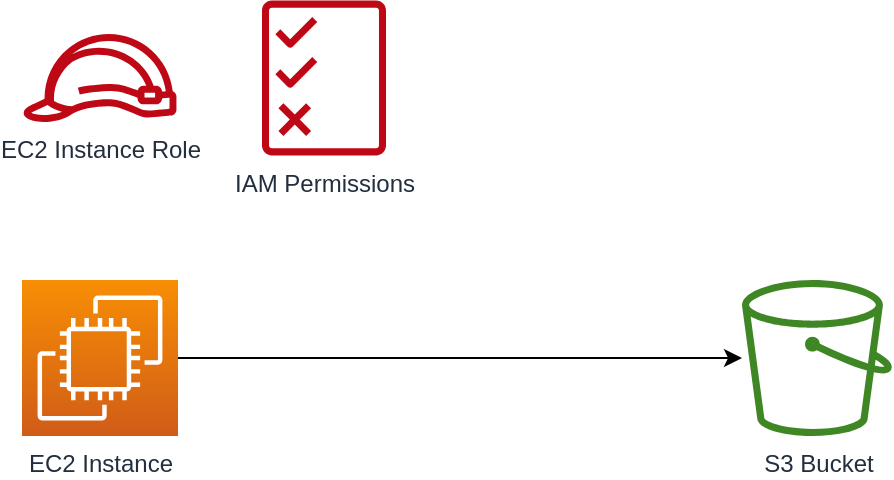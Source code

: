 <mxfile version="20.6.2" type="device"><diagram id="V4sfsVjUyUk0jOVe87ax" name="Page-1"><mxGraphModel dx="1072" dy="726" grid="1" gridSize="10" guides="1" tooltips="1" connect="1" arrows="1" fold="1" page="1" pageScale="1" pageWidth="850" pageHeight="1100" math="0" shadow="0"><root><mxCell id="0"/><mxCell id="1" parent="0"/><mxCell id="_T5e_aZCb7CXhOUUQBTk-3" value="S3 Bucket" style="sketch=0;outlineConnect=0;fontColor=#232F3E;gradientColor=none;fillColor=#3F8624;strokeColor=none;dashed=0;verticalLabelPosition=bottom;verticalAlign=top;align=center;html=1;fontSize=12;fontStyle=0;aspect=fixed;pointerEvents=1;shape=mxgraph.aws4.bucket;" vertex="1" parent="1"><mxGeometry x="530" y="320" width="75" height="78" as="geometry"/></mxCell><mxCell id="_T5e_aZCb7CXhOUUQBTk-4" value="IAM Permissions" style="sketch=0;outlineConnect=0;fontColor=#232F3E;gradientColor=none;fillColor=#BF0816;strokeColor=none;dashed=0;verticalLabelPosition=bottom;verticalAlign=top;align=center;html=1;fontSize=12;fontStyle=0;aspect=fixed;pointerEvents=1;shape=mxgraph.aws4.permissions;" vertex="1" parent="1"><mxGeometry x="290" y="180" width="62" height="78" as="geometry"/></mxCell><mxCell id="_T5e_aZCb7CXhOUUQBTk-6" style="edgeStyle=orthogonalEdgeStyle;rounded=0;orthogonalLoop=1;jettySize=auto;html=1;" edge="1" parent="1" source="_T5e_aZCb7CXhOUUQBTk-5" target="_T5e_aZCb7CXhOUUQBTk-3"><mxGeometry relative="1" as="geometry"/></mxCell><mxCell id="_T5e_aZCb7CXhOUUQBTk-5" value="EC2 Instance" style="sketch=0;points=[[0,0,0],[0.25,0,0],[0.5,0,0],[0.75,0,0],[1,0,0],[0,1,0],[0.25,1,0],[0.5,1,0],[0.75,1,0],[1,1,0],[0,0.25,0],[0,0.5,0],[0,0.75,0],[1,0.25,0],[1,0.5,0],[1,0.75,0]];outlineConnect=0;fontColor=#232F3E;gradientColor=#F78E04;gradientDirection=north;fillColor=#D05C17;strokeColor=#ffffff;dashed=0;verticalLabelPosition=bottom;verticalAlign=top;align=center;html=1;fontSize=12;fontStyle=0;aspect=fixed;shape=mxgraph.aws4.resourceIcon;resIcon=mxgraph.aws4.ec2;" vertex="1" parent="1"><mxGeometry x="170" y="320" width="78" height="78" as="geometry"/></mxCell><mxCell id="_T5e_aZCb7CXhOUUQBTk-7" value="EC2 Instance Role" style="sketch=0;outlineConnect=0;fontColor=#232F3E;gradientColor=none;fillColor=#BF0816;strokeColor=none;dashed=0;verticalLabelPosition=bottom;verticalAlign=top;align=center;html=1;fontSize=12;fontStyle=0;aspect=fixed;pointerEvents=1;shape=mxgraph.aws4.role;" vertex="1" parent="1"><mxGeometry x="170" y="197" width="78" height="44" as="geometry"/></mxCell></root></mxGraphModel></diagram></mxfile>